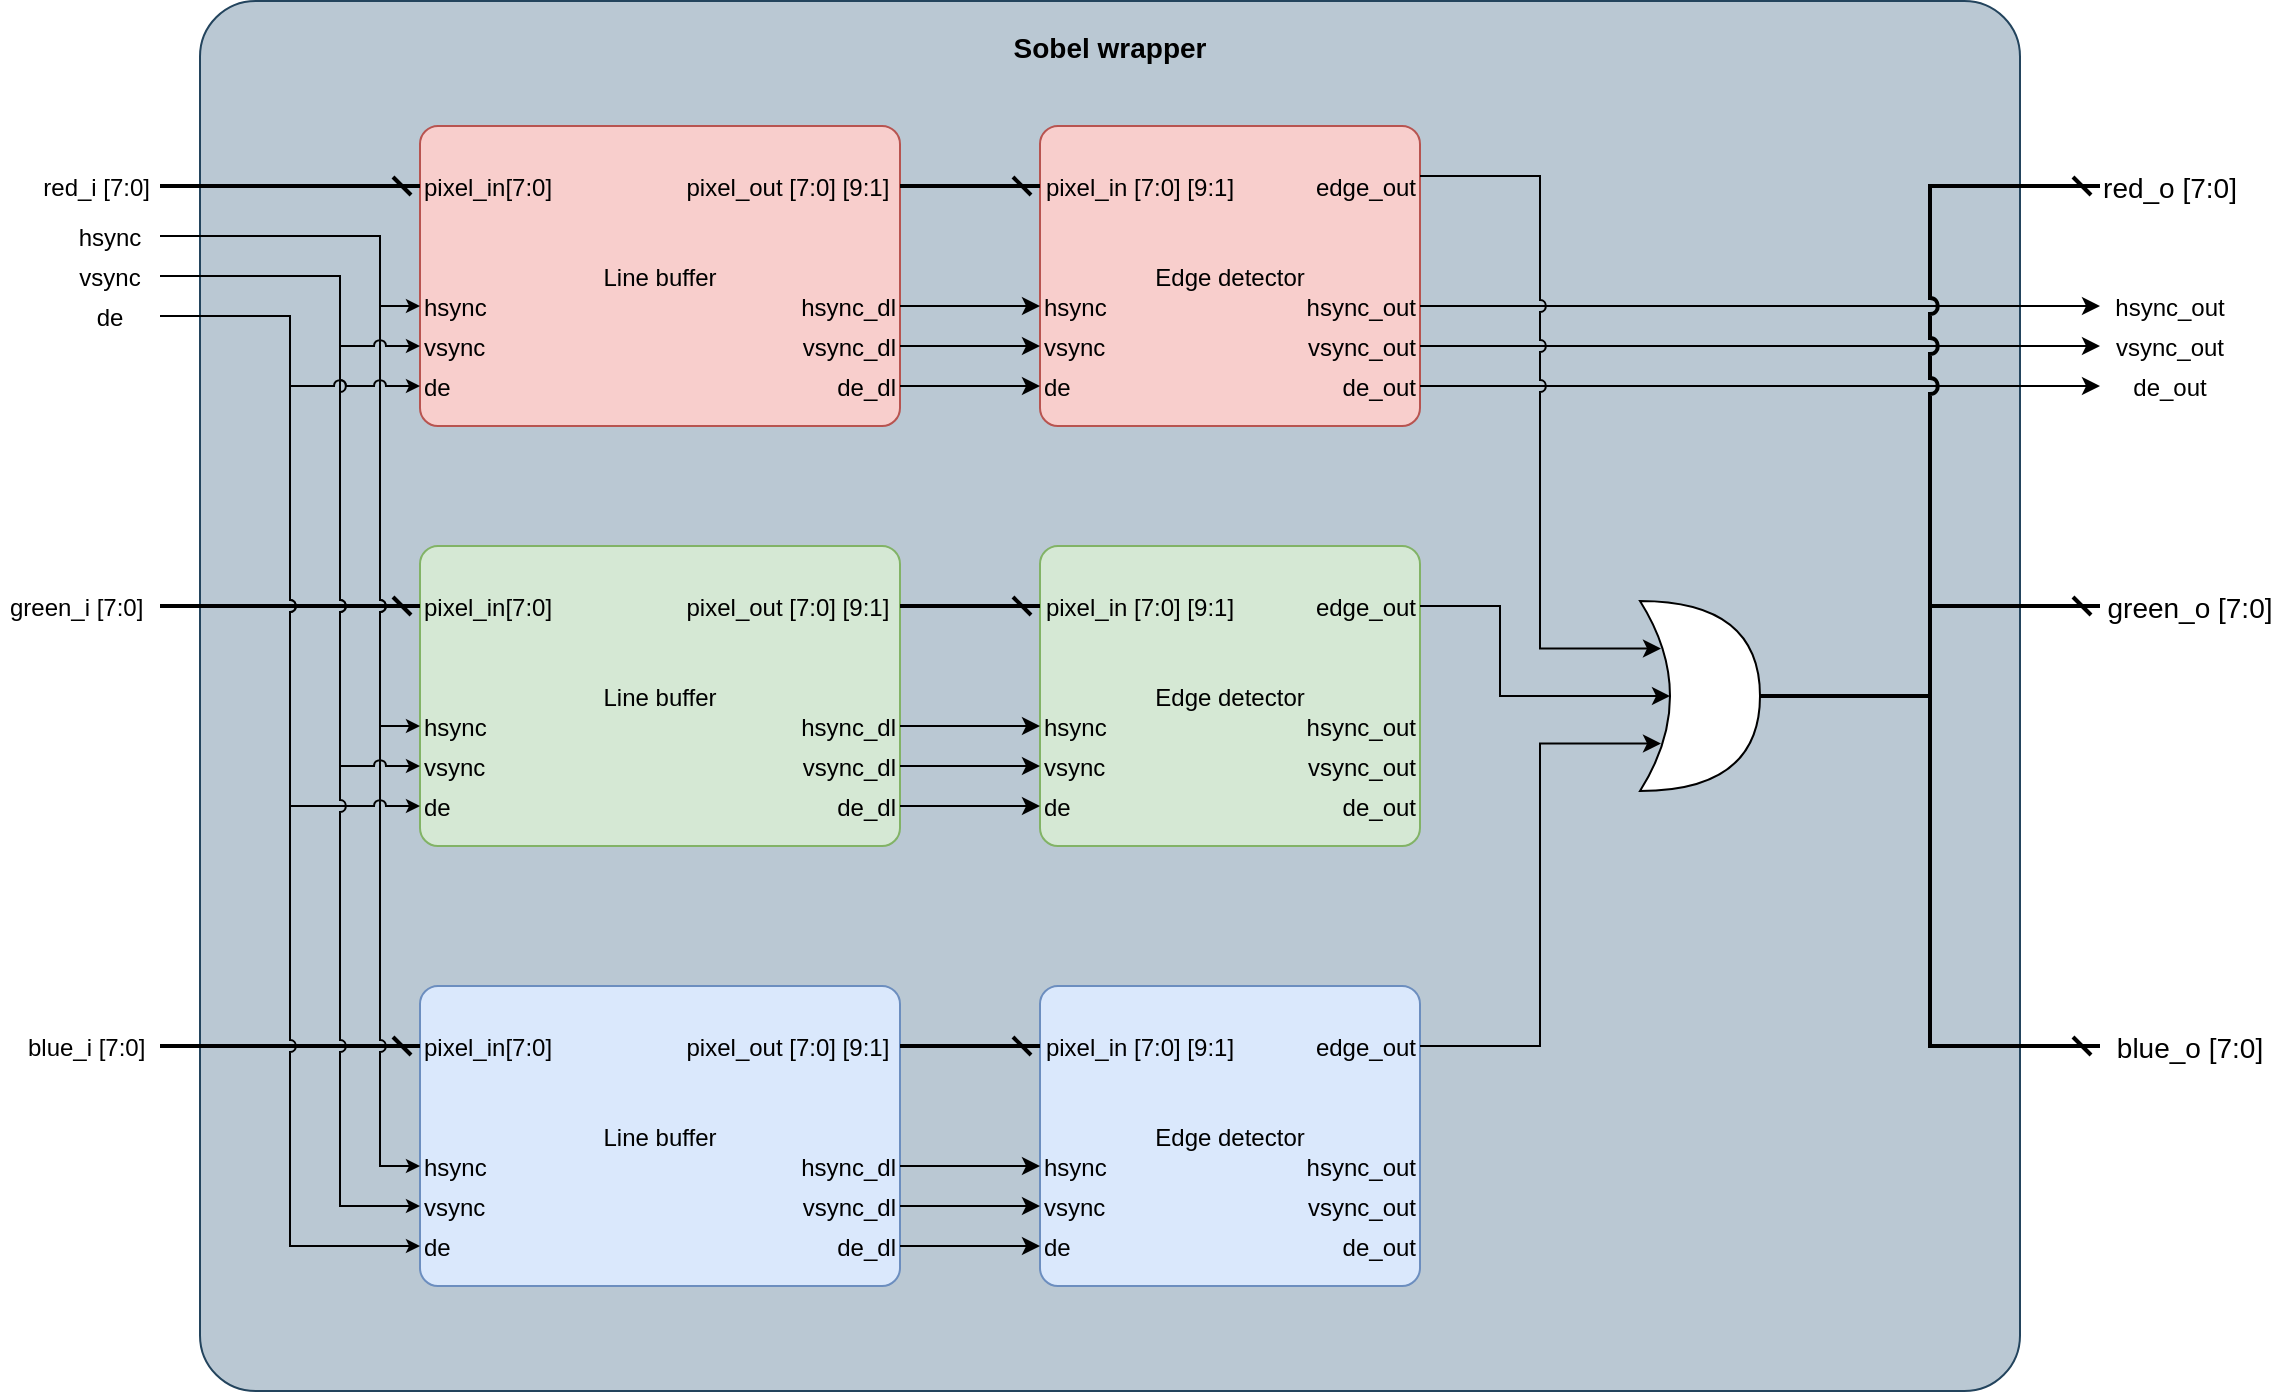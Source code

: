 <mxfile version="15.2.7" type="device"><diagram id="_Rne__KZdIuMvL5Q3UfL" name="1 oldal"><mxGraphModel dx="1024" dy="1411" grid="1" gridSize="10" guides="1" tooltips="1" connect="1" arrows="1" fold="1" page="1" pageScale="1" pageWidth="1169" pageHeight="827" math="0" shadow="0"><root><mxCell id="0"/><mxCell id="1" parent="0"/><mxCell id="OKUsr3Uv_clYctCuPzxg-1" value="" style="rounded=1;arcSize=4;fillColor=#bac8d3;strokeColor=#23445d;" parent="1" vertex="1"><mxGeometry x="110" y="-32.5" width="910" height="695" as="geometry"/></mxCell><mxCell id="OKUsr3Uv_clYctCuPzxg-4" value="Line buffer" style="rounded=1;arcSize=6;fillColor=#f8cecc;strokeColor=#b85450;" parent="1" vertex="1"><mxGeometry x="220" y="30" width="240" height="150" as="geometry"/></mxCell><mxCell id="OKUsr3Uv_clYctCuPzxg-7" value="Edge detector" style="rounded=1;fillColor=#f8cecc;strokeColor=#b85450;arcSize=6;" parent="1" vertex="1"><mxGeometry x="530" y="30" width="190" height="150" as="geometry"/></mxCell><mxCell id="OKUsr3Uv_clYctCuPzxg-8" value="pixel_in[7:0]" style="text;strokeColor=none;fillColor=none;align=left;verticalAlign=middle;rounded=0;" parent="1" vertex="1"><mxGeometry x="220" y="50" width="80" height="20" as="geometry"/></mxCell><mxCell id="OKUsr3Uv_clYctCuPzxg-9" value="hsync" style="text;strokeColor=none;fillColor=none;align=left;verticalAlign=middle;rounded=0;" parent="1" vertex="1"><mxGeometry x="220" y="110" width="50" height="20" as="geometry"/></mxCell><mxCell id="OKUsr3Uv_clYctCuPzxg-11" value="vsync" style="text;strokeColor=none;fillColor=none;align=left;verticalAlign=middle;rounded=0;" parent="1" vertex="1"><mxGeometry x="220" y="130" width="50" height="20" as="geometry"/></mxCell><mxCell id="OKUsr3Uv_clYctCuPzxg-12" value="de" style="text;strokeColor=none;fillColor=none;align=left;verticalAlign=middle;rounded=0;" parent="1" vertex="1"><mxGeometry x="220" y="150" width="50" height="20" as="geometry"/></mxCell><mxCell id="qV2C2moZBQYw0yOgKEbY-9" value="" style="edgeStyle=orthogonalEdgeStyle;rounded=0;orthogonalLoop=1;jettySize=auto;exitX=1;exitY=0.5;exitDx=0;exitDy=0;entryX=0;entryY=0.5;entryDx=0;entryDy=0;fontSize=12;endArrow=dash;endFill=0;strokeWidth=2;" parent="1" source="OKUsr3Uv_clYctCuPzxg-13" target="OKUsr3Uv_clYctCuPzxg-14" edge="1"><mxGeometry relative="1" as="geometry"/></mxCell><mxCell id="OKUsr3Uv_clYctCuPzxg-13" value="pixel_out [7:0] [9:1] " style="text;strokeColor=none;fillColor=none;align=right;verticalAlign=middle;rounded=0;" parent="1" vertex="1"><mxGeometry x="350" y="45" width="110" height="30" as="geometry"/></mxCell><mxCell id="OKUsr3Uv_clYctCuPzxg-14" value="pixel_in [7:0] [9:1]" style="text;strokeColor=none;fillColor=none;align=center;verticalAlign=middle;rounded=0;" parent="1" vertex="1"><mxGeometry x="530" y="50" width="100" height="20" as="geometry"/></mxCell><mxCell id="p3UYzjqIF6Irvwsobhgm-1" style="edgeStyle=orthogonalEdgeStyle;rounded=0;jumpStyle=arc;orthogonalLoop=1;jettySize=auto;html=0;exitX=1;exitY=0.5;exitDx=0;exitDy=0;entryX=0;entryY=0.5;entryDx=0;entryDy=0;fontSize=14;endArrow=classic;endFill=1;endSize=6;strokeWidth=1;" edge="1" parent="1" source="OKUsr3Uv_clYctCuPzxg-15" target="OKUsr3Uv_clYctCuPzxg-18"><mxGeometry relative="1" as="geometry"/></mxCell><mxCell id="OKUsr3Uv_clYctCuPzxg-15" value="hsync_dl" style="text;strokeColor=none;fillColor=none;align=right;verticalAlign=middle;rounded=0;" parent="1" vertex="1"><mxGeometry x="410" y="110" width="50" height="20" as="geometry"/></mxCell><mxCell id="p3UYzjqIF6Irvwsobhgm-2" style="edgeStyle=orthogonalEdgeStyle;rounded=0;jumpStyle=arc;orthogonalLoop=1;jettySize=auto;html=0;exitX=1;exitY=0.5;exitDx=0;exitDy=0;entryX=0;entryY=0.5;entryDx=0;entryDy=0;fontSize=14;endArrow=classic;endFill=1;endSize=6;strokeWidth=1;" edge="1" parent="1" source="OKUsr3Uv_clYctCuPzxg-16" target="OKUsr3Uv_clYctCuPzxg-19"><mxGeometry relative="1" as="geometry"/></mxCell><mxCell id="OKUsr3Uv_clYctCuPzxg-16" value="vsync_dl" style="text;strokeColor=none;fillColor=none;align=right;verticalAlign=middle;rounded=0;" parent="1" vertex="1"><mxGeometry x="410" y="130" width="50" height="20" as="geometry"/></mxCell><mxCell id="p3UYzjqIF6Irvwsobhgm-3" style="edgeStyle=orthogonalEdgeStyle;rounded=0;jumpStyle=arc;orthogonalLoop=1;jettySize=auto;html=0;exitX=1;exitY=0.5;exitDx=0;exitDy=0;entryX=0;entryY=0.5;entryDx=0;entryDy=0;fontSize=14;endArrow=classic;endFill=1;endSize=6;strokeWidth=1;" edge="1" parent="1" source="OKUsr3Uv_clYctCuPzxg-17" target="OKUsr3Uv_clYctCuPzxg-20"><mxGeometry relative="1" as="geometry"/></mxCell><mxCell id="OKUsr3Uv_clYctCuPzxg-17" value="de_dl" style="text;strokeColor=none;fillColor=none;align=right;verticalAlign=middle;rounded=0;" parent="1" vertex="1"><mxGeometry x="410" y="150" width="50" height="20" as="geometry"/></mxCell><mxCell id="OKUsr3Uv_clYctCuPzxg-18" value="hsync" style="text;strokeColor=none;fillColor=none;align=left;verticalAlign=middle;rounded=0;" parent="1" vertex="1"><mxGeometry x="530" y="110" width="50" height="20" as="geometry"/></mxCell><mxCell id="OKUsr3Uv_clYctCuPzxg-19" value="vsync" style="text;strokeColor=none;fillColor=none;align=left;verticalAlign=middle;rounded=0;" parent="1" vertex="1"><mxGeometry x="530" y="130" width="50" height="20" as="geometry"/></mxCell><mxCell id="OKUsr3Uv_clYctCuPzxg-20" value="de" style="text;strokeColor=none;fillColor=none;align=left;verticalAlign=middle;rounded=0;" parent="1" vertex="1"><mxGeometry x="530" y="150" width="50" height="20" as="geometry"/></mxCell><mxCell id="qV2C2moZBQYw0yOgKEbY-32" value="" style="edgeStyle=orthogonalEdgeStyle;rounded=0;jumpStyle=arc;orthogonalLoop=1;jettySize=auto;exitX=1;exitY=0.5;exitDx=0;exitDy=0;entryX=0;entryY=0.5;entryDx=0;entryDy=0;fontSize=14;endArrow=classic;endFill=1;endSize=6;strokeWidth=1;" parent="1" source="OKUsr3Uv_clYctCuPzxg-21" target="qV2C2moZBQYw0yOgKEbY-28" edge="1"><mxGeometry relative="1" as="geometry"/></mxCell><mxCell id="OKUsr3Uv_clYctCuPzxg-21" value="hsync_out" style="text;strokeColor=none;fillColor=none;align=right;verticalAlign=middle;rounded=0;" parent="1" vertex="1"><mxGeometry x="660" y="110" width="60" height="20" as="geometry"/></mxCell><mxCell id="qV2C2moZBQYw0yOgKEbY-33" value="" style="edgeStyle=orthogonalEdgeStyle;rounded=0;jumpStyle=arc;orthogonalLoop=1;jettySize=auto;exitX=1;exitY=0.5;exitDx=0;exitDy=0;entryX=0;entryY=0.5;entryDx=0;entryDy=0;fontSize=14;endArrow=classic;endFill=1;endSize=6;strokeWidth=1;" parent="1" source="OKUsr3Uv_clYctCuPzxg-22" target="qV2C2moZBQYw0yOgKEbY-29" edge="1"><mxGeometry relative="1" as="geometry"/></mxCell><mxCell id="OKUsr3Uv_clYctCuPzxg-22" value="vsync_out" style="text;strokeColor=none;fillColor=none;align=right;verticalAlign=middle;rounded=0;" parent="1" vertex="1"><mxGeometry x="660" y="130" width="60" height="20" as="geometry"/></mxCell><mxCell id="qV2C2moZBQYw0yOgKEbY-34" value="" style="edgeStyle=orthogonalEdgeStyle;rounded=0;jumpStyle=arc;orthogonalLoop=1;jettySize=auto;exitX=1;exitY=0.5;exitDx=0;exitDy=0;entryX=0;entryY=0.5;entryDx=0;entryDy=0;fontSize=14;endArrow=classic;endFill=1;endSize=6;strokeWidth=1;" parent="1" source="OKUsr3Uv_clYctCuPzxg-23" target="qV2C2moZBQYw0yOgKEbY-30" edge="1"><mxGeometry relative="1" as="geometry"/></mxCell><mxCell id="OKUsr3Uv_clYctCuPzxg-23" value="de_out" style="text;strokeColor=none;fillColor=none;align=right;verticalAlign=middle;rounded=0;" parent="1" vertex="1"><mxGeometry x="660" y="150" width="60" height="20" as="geometry"/></mxCell><mxCell id="qV2C2moZBQYw0yOgKEbY-21" value="" style="edgeStyle=orthogonalEdgeStyle;rounded=0;jumpStyle=arc;orthogonalLoop=1;jettySize=auto;exitX=1;exitY=0.25;exitDx=0;exitDy=0;entryX=0.175;entryY=0.25;entryDx=0;entryDy=0;entryPerimeter=0;fontSize=12;endArrow=classic;endFill=1;endSize=6;strokeWidth=1;" parent="1" source="OKUsr3Uv_clYctCuPzxg-24" target="qV2C2moZBQYw0yOgKEbY-20" edge="1"><mxGeometry relative="1" as="geometry"><Array as="points"><mxPoint x="780" y="55"/><mxPoint x="780" y="291"/></Array></mxGeometry></mxCell><mxCell id="OKUsr3Uv_clYctCuPzxg-24" value="edge_out" style="text;strokeColor=none;fillColor=none;align=right;verticalAlign=middle;rounded=0;" parent="1" vertex="1"><mxGeometry x="660" y="50" width="60" height="20" as="geometry"/></mxCell><mxCell id="OKUsr3Uv_clYctCuPzxg-25" value="Line buffer" style="rounded=1;arcSize=6;fillColor=#d5e8d4;strokeColor=#82b366;" parent="1" vertex="1"><mxGeometry x="220" y="240" width="240" height="150" as="geometry"/></mxCell><mxCell id="OKUsr3Uv_clYctCuPzxg-26" value="Edge detector" style="rounded=1;fillColor=#d5e8d4;strokeColor=#82b366;arcSize=6;" parent="1" vertex="1"><mxGeometry x="530" y="240" width="190" height="150" as="geometry"/></mxCell><mxCell id="OKUsr3Uv_clYctCuPzxg-27" value="pixel_in[7:0]" style="text;strokeColor=none;fillColor=none;align=left;verticalAlign=middle;rounded=0;" parent="1" vertex="1"><mxGeometry x="220" y="260" width="80" height="20" as="geometry"/></mxCell><mxCell id="OKUsr3Uv_clYctCuPzxg-28" value="hsync" style="text;strokeColor=none;fillColor=none;align=left;verticalAlign=middle;rounded=0;" parent="1" vertex="1"><mxGeometry x="220" y="320" width="50" height="20" as="geometry"/></mxCell><mxCell id="OKUsr3Uv_clYctCuPzxg-29" value="vsync" style="text;strokeColor=none;fillColor=none;align=left;verticalAlign=middle;rounded=0;" parent="1" vertex="1"><mxGeometry x="220" y="340" width="50" height="20" as="geometry"/></mxCell><mxCell id="OKUsr3Uv_clYctCuPzxg-30" value="de" style="text;strokeColor=none;fillColor=none;align=left;verticalAlign=middle;rounded=0;" parent="1" vertex="1"><mxGeometry x="220" y="360" width="50" height="20" as="geometry"/></mxCell><mxCell id="qV2C2moZBQYw0yOgKEbY-8" value="" style="edgeStyle=orthogonalEdgeStyle;rounded=0;orthogonalLoop=1;jettySize=auto;exitX=1;exitY=0.5;exitDx=0;exitDy=0;entryX=0;entryY=0.5;entryDx=0;entryDy=0;fontSize=12;endArrow=dash;endFill=0;strokeWidth=2;" parent="1" source="OKUsr3Uv_clYctCuPzxg-31" target="OKUsr3Uv_clYctCuPzxg-32" edge="1"><mxGeometry relative="1" as="geometry"/></mxCell><mxCell id="OKUsr3Uv_clYctCuPzxg-31" value="pixel_out [7:0] [9:1] " style="text;strokeColor=none;fillColor=none;align=right;verticalAlign=middle;rounded=0;" parent="1" vertex="1"><mxGeometry x="350" y="255" width="110" height="30" as="geometry"/></mxCell><mxCell id="OKUsr3Uv_clYctCuPzxg-32" value="pixel_in [7:0] [9:1]" style="text;strokeColor=none;fillColor=none;align=center;verticalAlign=middle;rounded=0;" parent="1" vertex="1"><mxGeometry x="530" y="260" width="100" height="20" as="geometry"/></mxCell><mxCell id="p3UYzjqIF6Irvwsobhgm-4" style="edgeStyle=orthogonalEdgeStyle;rounded=0;jumpStyle=arc;orthogonalLoop=1;jettySize=auto;html=0;exitX=1;exitY=0.5;exitDx=0;exitDy=0;entryX=0;entryY=0.5;entryDx=0;entryDy=0;fontSize=14;endArrow=classic;endFill=1;endSize=6;strokeWidth=1;" edge="1" parent="1" source="OKUsr3Uv_clYctCuPzxg-33" target="OKUsr3Uv_clYctCuPzxg-36"><mxGeometry relative="1" as="geometry"/></mxCell><mxCell id="OKUsr3Uv_clYctCuPzxg-33" value="hsync_dl" style="text;strokeColor=none;fillColor=none;align=right;verticalAlign=middle;rounded=0;" parent="1" vertex="1"><mxGeometry x="410" y="320" width="50" height="20" as="geometry"/></mxCell><mxCell id="p3UYzjqIF6Irvwsobhgm-5" style="edgeStyle=orthogonalEdgeStyle;rounded=0;jumpStyle=arc;orthogonalLoop=1;jettySize=auto;html=0;exitX=1;exitY=0.5;exitDx=0;exitDy=0;entryX=0;entryY=0.5;entryDx=0;entryDy=0;fontSize=14;endArrow=classic;endFill=1;endSize=6;strokeWidth=1;" edge="1" parent="1" source="OKUsr3Uv_clYctCuPzxg-34" target="OKUsr3Uv_clYctCuPzxg-37"><mxGeometry relative="1" as="geometry"/></mxCell><mxCell id="OKUsr3Uv_clYctCuPzxg-34" value="vsync_dl" style="text;strokeColor=none;fillColor=none;align=right;verticalAlign=middle;rounded=0;" parent="1" vertex="1"><mxGeometry x="410" y="340" width="50" height="20" as="geometry"/></mxCell><mxCell id="p3UYzjqIF6Irvwsobhgm-6" style="edgeStyle=orthogonalEdgeStyle;rounded=0;jumpStyle=arc;orthogonalLoop=1;jettySize=auto;html=0;exitX=1;exitY=0.5;exitDx=0;exitDy=0;entryX=0;entryY=0.5;entryDx=0;entryDy=0;fontSize=14;endArrow=classic;endFill=1;endSize=6;strokeWidth=1;" edge="1" parent="1" source="OKUsr3Uv_clYctCuPzxg-35" target="OKUsr3Uv_clYctCuPzxg-38"><mxGeometry relative="1" as="geometry"/></mxCell><mxCell id="OKUsr3Uv_clYctCuPzxg-35" value="de_dl" style="text;strokeColor=none;fillColor=none;align=right;verticalAlign=middle;rounded=0;" parent="1" vertex="1"><mxGeometry x="410" y="360" width="50" height="20" as="geometry"/></mxCell><mxCell id="OKUsr3Uv_clYctCuPzxg-36" value="hsync" style="text;strokeColor=none;fillColor=none;align=left;verticalAlign=middle;rounded=0;" parent="1" vertex="1"><mxGeometry x="530" y="320" width="50" height="20" as="geometry"/></mxCell><mxCell id="OKUsr3Uv_clYctCuPzxg-37" value="vsync" style="text;strokeColor=none;fillColor=none;align=left;verticalAlign=middle;rounded=0;" parent="1" vertex="1"><mxGeometry x="530" y="340" width="50" height="20" as="geometry"/></mxCell><mxCell id="OKUsr3Uv_clYctCuPzxg-38" value="de" style="text;strokeColor=none;fillColor=none;align=left;verticalAlign=middle;rounded=0;" parent="1" vertex="1"><mxGeometry x="530" y="360" width="50" height="20" as="geometry"/></mxCell><mxCell id="OKUsr3Uv_clYctCuPzxg-39" value="hsync_out" style="text;strokeColor=none;fillColor=none;align=right;verticalAlign=middle;rounded=0;" parent="1" vertex="1"><mxGeometry x="660" y="320" width="60" height="20" as="geometry"/></mxCell><mxCell id="OKUsr3Uv_clYctCuPzxg-40" value="vsync_out" style="text;strokeColor=none;fillColor=none;align=right;verticalAlign=middle;rounded=0;" parent="1" vertex="1"><mxGeometry x="660" y="340" width="60" height="20" as="geometry"/></mxCell><mxCell id="OKUsr3Uv_clYctCuPzxg-41" value="de_out" style="text;strokeColor=none;fillColor=none;align=right;verticalAlign=middle;rounded=0;" parent="1" vertex="1"><mxGeometry x="660" y="360" width="60" height="20" as="geometry"/></mxCell><mxCell id="qV2C2moZBQYw0yOgKEbY-22" value="" style="edgeStyle=orthogonalEdgeStyle;rounded=0;jumpStyle=arc;orthogonalLoop=1;jettySize=auto;exitX=1;exitY=0.5;exitDx=0;exitDy=0;entryX=0.25;entryY=0.5;entryDx=0;entryDy=0;entryPerimeter=0;fontSize=12;endArrow=classic;endFill=1;endSize=6;strokeWidth=1;" parent="1" source="OKUsr3Uv_clYctCuPzxg-42" target="qV2C2moZBQYw0yOgKEbY-20" edge="1"><mxGeometry relative="1" as="geometry"><Array as="points"><mxPoint x="760" y="270"/><mxPoint x="760" y="315"/></Array></mxGeometry></mxCell><mxCell id="OKUsr3Uv_clYctCuPzxg-42" value="edge_out" style="text;strokeColor=none;fillColor=none;align=right;verticalAlign=middle;rounded=0;" parent="1" vertex="1"><mxGeometry x="660" y="260" width="60" height="20" as="geometry"/></mxCell><mxCell id="OKUsr3Uv_clYctCuPzxg-43" value="Line buffer" style="rounded=1;arcSize=6;fillColor=#dae8fc;strokeColor=#6c8ebf;" parent="1" vertex="1"><mxGeometry x="220" y="460" width="240" height="150" as="geometry"/></mxCell><mxCell id="OKUsr3Uv_clYctCuPzxg-44" value="Edge detector" style="rounded=1;fillColor=#dae8fc;strokeColor=#6c8ebf;arcSize=6;" parent="1" vertex="1"><mxGeometry x="530" y="460" width="190" height="150" as="geometry"/></mxCell><mxCell id="OKUsr3Uv_clYctCuPzxg-45" value="pixel_in[7:0]" style="text;strokeColor=none;fillColor=none;align=left;verticalAlign=middle;rounded=0;" parent="1" vertex="1"><mxGeometry x="220" y="480" width="80" height="20" as="geometry"/></mxCell><mxCell id="OKUsr3Uv_clYctCuPzxg-46" value="hsync" style="text;strokeColor=none;fillColor=none;align=left;verticalAlign=middle;rounded=0;" parent="1" vertex="1"><mxGeometry x="220" y="540" width="50" height="20" as="geometry"/></mxCell><mxCell id="OKUsr3Uv_clYctCuPzxg-47" value="vsync" style="text;strokeColor=none;fillColor=none;align=left;verticalAlign=middle;rounded=0;" parent="1" vertex="1"><mxGeometry x="220" y="560" width="50" height="20" as="geometry"/></mxCell><mxCell id="OKUsr3Uv_clYctCuPzxg-48" value="de" style="text;strokeColor=none;fillColor=none;align=left;verticalAlign=middle;rounded=0;" parent="1" vertex="1"><mxGeometry x="220" y="580" width="50" height="20" as="geometry"/></mxCell><mxCell id="qV2C2moZBQYw0yOgKEbY-7" value="" style="edgeStyle=orthogonalEdgeStyle;rounded=0;orthogonalLoop=1;jettySize=auto;exitX=1;exitY=0.5;exitDx=0;exitDy=0;entryX=0;entryY=0.5;entryDx=0;entryDy=0;fontSize=12;endArrow=dash;endFill=0;strokeWidth=2;" parent="1" source="OKUsr3Uv_clYctCuPzxg-49" target="OKUsr3Uv_clYctCuPzxg-50" edge="1"><mxGeometry relative="1" as="geometry"/></mxCell><mxCell id="OKUsr3Uv_clYctCuPzxg-49" value="pixel_out [7:0] [9:1] " style="text;strokeColor=none;fillColor=none;align=right;verticalAlign=middle;rounded=0;" parent="1" vertex="1"><mxGeometry x="350" y="475" width="110" height="30" as="geometry"/></mxCell><mxCell id="OKUsr3Uv_clYctCuPzxg-50" value="pixel_in [7:0] [9:1]" style="text;strokeColor=none;fillColor=none;align=center;verticalAlign=middle;rounded=0;" parent="1" vertex="1"><mxGeometry x="530" y="480" width="100" height="20" as="geometry"/></mxCell><mxCell id="p3UYzjqIF6Irvwsobhgm-7" style="edgeStyle=orthogonalEdgeStyle;rounded=0;jumpStyle=arc;orthogonalLoop=1;jettySize=auto;html=0;exitX=1;exitY=0.5;exitDx=0;exitDy=0;entryX=0;entryY=0.5;entryDx=0;entryDy=0;fontSize=14;endArrow=classic;endFill=1;endSize=6;strokeWidth=1;" edge="1" parent="1" source="OKUsr3Uv_clYctCuPzxg-51" target="OKUsr3Uv_clYctCuPzxg-54"><mxGeometry relative="1" as="geometry"/></mxCell><mxCell id="OKUsr3Uv_clYctCuPzxg-51" value="hsync_dl" style="text;strokeColor=none;fillColor=none;align=right;verticalAlign=middle;rounded=0;" parent="1" vertex="1"><mxGeometry x="410" y="540" width="50" height="20" as="geometry"/></mxCell><mxCell id="p3UYzjqIF6Irvwsobhgm-8" style="edgeStyle=orthogonalEdgeStyle;rounded=0;jumpStyle=arc;orthogonalLoop=1;jettySize=auto;html=0;exitX=1;exitY=0.5;exitDx=0;exitDy=0;entryX=0;entryY=0.5;entryDx=0;entryDy=0;fontSize=14;endArrow=classic;endFill=1;endSize=6;strokeWidth=1;" edge="1" parent="1" source="OKUsr3Uv_clYctCuPzxg-52" target="OKUsr3Uv_clYctCuPzxg-55"><mxGeometry relative="1" as="geometry"/></mxCell><mxCell id="OKUsr3Uv_clYctCuPzxg-52" value="vsync_dl" style="text;strokeColor=none;fillColor=none;align=right;verticalAlign=middle;rounded=0;" parent="1" vertex="1"><mxGeometry x="410" y="560" width="50" height="20" as="geometry"/></mxCell><mxCell id="p3UYzjqIF6Irvwsobhgm-9" style="edgeStyle=orthogonalEdgeStyle;rounded=0;jumpStyle=arc;orthogonalLoop=1;jettySize=auto;html=0;exitX=1;exitY=0.5;exitDx=0;exitDy=0;entryX=0;entryY=0.5;entryDx=0;entryDy=0;fontSize=14;endArrow=classic;endFill=1;endSize=6;strokeWidth=1;" edge="1" parent="1" source="OKUsr3Uv_clYctCuPzxg-53" target="OKUsr3Uv_clYctCuPzxg-56"><mxGeometry relative="1" as="geometry"/></mxCell><mxCell id="OKUsr3Uv_clYctCuPzxg-53" value="de_dl" style="text;strokeColor=none;fillColor=none;align=right;verticalAlign=middle;rounded=0;" parent="1" vertex="1"><mxGeometry x="410" y="580" width="50" height="20" as="geometry"/></mxCell><mxCell id="OKUsr3Uv_clYctCuPzxg-54" value="hsync" style="text;strokeColor=none;fillColor=none;align=left;verticalAlign=middle;rounded=0;" parent="1" vertex="1"><mxGeometry x="530" y="540" width="50" height="20" as="geometry"/></mxCell><mxCell id="OKUsr3Uv_clYctCuPzxg-55" value="vsync" style="text;strokeColor=none;fillColor=none;align=left;verticalAlign=middle;rounded=0;" parent="1" vertex="1"><mxGeometry x="530" y="560" width="50" height="20" as="geometry"/></mxCell><mxCell id="OKUsr3Uv_clYctCuPzxg-56" value="de" style="text;strokeColor=none;fillColor=none;align=left;verticalAlign=middle;rounded=0;" parent="1" vertex="1"><mxGeometry x="530" y="580" width="50" height="20" as="geometry"/></mxCell><mxCell id="OKUsr3Uv_clYctCuPzxg-57" value="hsync_out" style="text;strokeColor=none;fillColor=none;align=right;verticalAlign=middle;rounded=0;" parent="1" vertex="1"><mxGeometry x="660" y="540" width="60" height="20" as="geometry"/></mxCell><mxCell id="OKUsr3Uv_clYctCuPzxg-58" value="vsync_out" style="text;strokeColor=none;fillColor=none;align=right;verticalAlign=middle;rounded=0;" parent="1" vertex="1"><mxGeometry x="660" y="560" width="60" height="20" as="geometry"/></mxCell><mxCell id="OKUsr3Uv_clYctCuPzxg-59" value="de_out" style="text;strokeColor=none;fillColor=none;align=right;verticalAlign=middle;rounded=0;" parent="1" vertex="1"><mxGeometry x="660" y="580" width="60" height="20" as="geometry"/></mxCell><mxCell id="qV2C2moZBQYw0yOgKEbY-23" value="" style="edgeStyle=orthogonalEdgeStyle;rounded=0;jumpStyle=arc;orthogonalLoop=1;jettySize=auto;exitX=1;exitY=0.5;exitDx=0;exitDy=0;entryX=0.175;entryY=0.75;entryDx=0;entryDy=0;entryPerimeter=0;fontSize=12;endArrow=classic;endFill=1;endSize=6;strokeWidth=1;" parent="1" source="OKUsr3Uv_clYctCuPzxg-60" target="qV2C2moZBQYw0yOgKEbY-20" edge="1"><mxGeometry relative="1" as="geometry"><Array as="points"><mxPoint x="780" y="490"/><mxPoint x="780" y="339"/></Array></mxGeometry></mxCell><mxCell id="OKUsr3Uv_clYctCuPzxg-60" value="edge_out" style="text;strokeColor=none;fillColor=none;align=right;verticalAlign=middle;rounded=0;" parent="1" vertex="1"><mxGeometry x="660" y="480" width="60" height="20" as="geometry"/></mxCell><mxCell id="qV2C2moZBQYw0yOgKEbY-4" value="" style="edgeStyle=orthogonalEdgeStyle;rounded=0;orthogonalLoop=1;jettySize=auto;exitX=1;exitY=0.5;exitDx=0;exitDy=0;entryX=0;entryY=0.5;entryDx=0;entryDy=0;fontSize=12;strokeWidth=2;endArrow=dash;endFill=0;" parent="1" source="OKUsr3Uv_clYctCuPzxg-61" target="OKUsr3Uv_clYctCuPzxg-8" edge="1"><mxGeometry relative="1" as="geometry"/></mxCell><mxCell id="OKUsr3Uv_clYctCuPzxg-61" value="red_i [7:0] " style="text;strokeColor=none;fillColor=none;align=center;verticalAlign=middle;rounded=0;" parent="1" vertex="1"><mxGeometry x="30" y="50" width="60" height="20" as="geometry"/></mxCell><mxCell id="qV2C2moZBQYw0yOgKEbY-5" value="" style="edgeStyle=orthogonalEdgeStyle;rounded=0;orthogonalLoop=1;jettySize=auto;exitX=1;exitY=0.5;exitDx=0;exitDy=0;entryX=0;entryY=0.5;entryDx=0;entryDy=0;fontSize=12;endArrow=dash;endFill=0;strokeWidth=2;" parent="1" source="OKUsr3Uv_clYctCuPzxg-62" target="OKUsr3Uv_clYctCuPzxg-27" edge="1"><mxGeometry relative="1" as="geometry"/></mxCell><mxCell id="OKUsr3Uv_clYctCuPzxg-62" value="green_i [7:0] " style="text;strokeColor=none;fillColor=none;align=center;verticalAlign=middle;rounded=0;" parent="1" vertex="1"><mxGeometry x="10" y="260" width="80" height="20" as="geometry"/></mxCell><mxCell id="qV2C2moZBQYw0yOgKEbY-6" value="" style="edgeStyle=orthogonalEdgeStyle;rounded=0;orthogonalLoop=1;jettySize=auto;exitX=1;exitY=0.5;exitDx=0;exitDy=0;entryX=0;entryY=0.5;entryDx=0;entryDy=0;fontSize=12;endArrow=dash;endFill=0;strokeWidth=2;" parent="1" source="OKUsr3Uv_clYctCuPzxg-63" target="OKUsr3Uv_clYctCuPzxg-45" edge="1"><mxGeometry relative="1" as="geometry"/></mxCell><mxCell id="OKUsr3Uv_clYctCuPzxg-63" value="blue_i [7:0] " style="text;strokeColor=none;fillColor=none;align=center;verticalAlign=middle;rounded=0;" parent="1" vertex="1"><mxGeometry x="20" y="480" width="70" height="20" as="geometry"/></mxCell><mxCell id="qV2C2moZBQYw0yOgKEbY-10" value="" style="edgeStyle=orthogonalEdgeStyle;rounded=0;orthogonalLoop=1;jettySize=auto;exitX=1;exitY=0.5;exitDx=0;exitDy=0;entryX=0;entryY=0.5;entryDx=0;entryDy=0;fontSize=12;endArrow=classic;endFill=1;strokeWidth=1;endSize=4;jumpStyle=arc;" parent="1" source="qV2C2moZBQYw0yOgKEbY-1" target="OKUsr3Uv_clYctCuPzxg-9" edge="1"><mxGeometry relative="1" as="geometry"><Array as="points"><mxPoint x="200" y="85"/><mxPoint x="200" y="120"/></Array></mxGeometry></mxCell><mxCell id="qV2C2moZBQYw0yOgKEbY-11" value="" style="edgeStyle=orthogonalEdgeStyle;rounded=0;orthogonalLoop=1;jettySize=auto;exitX=1;exitY=0.5;exitDx=0;exitDy=0;entryX=0;entryY=0.5;entryDx=0;entryDy=0;fontSize=12;endArrow=classic;endFill=1;endSize=4;strokeWidth=1;jumpStyle=arc;" parent="1" source="qV2C2moZBQYw0yOgKEbY-1" target="OKUsr3Uv_clYctCuPzxg-28" edge="1"><mxGeometry relative="1" as="geometry"><Array as="points"><mxPoint x="200" y="85"/><mxPoint x="200" y="330"/></Array></mxGeometry></mxCell><mxCell id="qV2C2moZBQYw0yOgKEbY-12" value="" style="edgeStyle=orthogonalEdgeStyle;rounded=0;orthogonalLoop=1;jettySize=auto;exitX=1;exitY=0.5;exitDx=0;exitDy=0;entryX=0;entryY=0.5;entryDx=0;entryDy=0;fontSize=12;endArrow=classic;endFill=1;endSize=4;strokeWidth=1;jumpStyle=arc;" parent="1" source="qV2C2moZBQYw0yOgKEbY-1" target="OKUsr3Uv_clYctCuPzxg-46" edge="1"><mxGeometry relative="1" as="geometry"><Array as="points"><mxPoint x="200" y="85"/><mxPoint x="200" y="550"/></Array></mxGeometry></mxCell><mxCell id="qV2C2moZBQYw0yOgKEbY-1" value="hsync" style="text;strokeColor=none;fillColor=none;align=center;verticalAlign=middle;rounded=0;fontSize=12;" parent="1" vertex="1"><mxGeometry x="40" y="75" width="50" height="20" as="geometry"/></mxCell><mxCell id="qV2C2moZBQYw0yOgKEbY-13" value="" style="edgeStyle=orthogonalEdgeStyle;rounded=0;jumpStyle=arc;orthogonalLoop=1;jettySize=auto;exitX=1;exitY=0.5;exitDx=0;exitDy=0;entryX=0;entryY=0.5;entryDx=0;entryDy=0;fontSize=12;endArrow=classic;endFill=1;endSize=4;strokeWidth=1;" parent="1" source="qV2C2moZBQYw0yOgKEbY-2" target="OKUsr3Uv_clYctCuPzxg-11" edge="1"><mxGeometry relative="1" as="geometry"><Array as="points"><mxPoint x="180" y="105"/><mxPoint x="180" y="140"/></Array></mxGeometry></mxCell><mxCell id="qV2C2moZBQYw0yOgKEbY-14" value="" style="edgeStyle=orthogonalEdgeStyle;rounded=0;jumpStyle=arc;orthogonalLoop=1;jettySize=auto;exitX=1;exitY=0.5;exitDx=0;exitDy=0;entryX=0;entryY=0.5;entryDx=0;entryDy=0;fontSize=12;endArrow=classic;endFill=1;endSize=4;strokeWidth=1;" parent="1" source="qV2C2moZBQYw0yOgKEbY-2" target="OKUsr3Uv_clYctCuPzxg-29" edge="1"><mxGeometry relative="1" as="geometry"><Array as="points"><mxPoint x="180" y="105"/><mxPoint x="180" y="350"/></Array></mxGeometry></mxCell><mxCell id="qV2C2moZBQYw0yOgKEbY-2" value="vsync" style="text;strokeColor=none;fillColor=none;align=center;verticalAlign=middle;rounded=0;fontSize=12;" parent="1" vertex="1"><mxGeometry x="40" y="95" width="50" height="20" as="geometry"/></mxCell><mxCell id="qV2C2moZBQYw0yOgKEbY-17" value="" style="edgeStyle=orthogonalEdgeStyle;rounded=0;jumpStyle=arc;orthogonalLoop=1;jettySize=auto;exitX=1;exitY=0.5;exitDx=0;exitDy=0;entryX=0;entryY=0.5;entryDx=0;entryDy=0;fontSize=12;endArrow=classic;endFill=1;endSize=4;strokeWidth=1;" parent="1" source="qV2C2moZBQYw0yOgKEbY-3" target="OKUsr3Uv_clYctCuPzxg-30" edge="1"><mxGeometry relative="1" as="geometry"/></mxCell><mxCell id="qV2C2moZBQYw0yOgKEbY-18" value="" style="edgeStyle=orthogonalEdgeStyle;rounded=0;jumpStyle=arc;orthogonalLoop=1;jettySize=auto;exitX=1;exitY=0.5;exitDx=0;exitDy=0;entryX=0;entryY=0.5;entryDx=0;entryDy=0;fontSize=12;endArrow=classic;endFill=1;endSize=4;strokeWidth=1;" parent="1" source="qV2C2moZBQYw0yOgKEbY-3" target="OKUsr3Uv_clYctCuPzxg-48" edge="1"><mxGeometry relative="1" as="geometry"/></mxCell><mxCell id="qV2C2moZBQYw0yOgKEbY-3" value="de" style="text;strokeColor=none;fillColor=none;align=center;verticalAlign=middle;rounded=0;fontSize=12;" parent="1" vertex="1"><mxGeometry x="40" y="115" width="50" height="20" as="geometry"/></mxCell><mxCell id="qV2C2moZBQYw0yOgKEbY-19" value="" style="edgeStyle=orthogonalEdgeStyle;rounded=0;jumpStyle=arc;orthogonalLoop=1;jettySize=auto;exitX=1;exitY=0.5;exitDx=0;exitDy=0;entryX=0;entryY=0.5;entryDx=0;entryDy=0;fontSize=12;endArrow=classic;endFill=1;endSize=4;strokeWidth=1;" parent="1" source="qV2C2moZBQYw0yOgKEbY-3" target="OKUsr3Uv_clYctCuPzxg-12" edge="1"><mxGeometry relative="1" as="geometry"/></mxCell><mxCell id="qV2C2moZBQYw0yOgKEbY-35" value="" style="edgeStyle=orthogonalEdgeStyle;rounded=0;jumpStyle=arc;orthogonalLoop=1;jettySize=auto;exitX=1;exitY=0.5;exitDx=0;exitDy=0;exitPerimeter=0;entryX=0;entryY=0.5;entryDx=0;entryDy=0;fontSize=14;endArrow=dash;endFill=0;endSize=6;strokeWidth=2;" parent="1" source="qV2C2moZBQYw0yOgKEbY-20" target="qV2C2moZBQYw0yOgKEbY-25" edge="1"><mxGeometry relative="1" as="geometry"/></mxCell><mxCell id="qV2C2moZBQYw0yOgKEbY-36" value="" style="edgeStyle=orthogonalEdgeStyle;rounded=0;jumpStyle=arc;orthogonalLoop=1;jettySize=auto;exitX=1;exitY=0.5;exitDx=0;exitDy=0;exitPerimeter=0;entryX=0;entryY=0.5;entryDx=0;entryDy=0;fontSize=14;endArrow=dash;endFill=0;endSize=6;strokeWidth=2;" parent="1" source="qV2C2moZBQYw0yOgKEbY-20" target="qV2C2moZBQYw0yOgKEbY-26" edge="1"><mxGeometry relative="1" as="geometry"/></mxCell><mxCell id="qV2C2moZBQYw0yOgKEbY-37" value="" style="edgeStyle=orthogonalEdgeStyle;rounded=0;jumpStyle=arc;orthogonalLoop=1;jettySize=auto;exitX=1;exitY=0.5;exitDx=0;exitDy=0;exitPerimeter=0;entryX=0;entryY=0.5;entryDx=0;entryDy=0;fontSize=14;endArrow=dash;endFill=0;endSize=6;strokeWidth=2;" parent="1" source="qV2C2moZBQYw0yOgKEbY-20" target="qV2C2moZBQYw0yOgKEbY-27" edge="1"><mxGeometry relative="1" as="geometry"/></mxCell><mxCell id="qV2C2moZBQYw0yOgKEbY-20" value="" style="shape=xor;fontSize=12;align=right;" parent="1" vertex="1"><mxGeometry x="830" y="267.5" width="60" height="95" as="geometry"/></mxCell><mxCell id="qV2C2moZBQYw0yOgKEbY-24" value="Sobel wrapper" style="text;strokeColor=none;fillColor=none;align=center;verticalAlign=middle;rounded=0;fontSize=14;fontStyle=1" parent="1" vertex="1"><mxGeometry x="507.5" y="-20" width="115" height="20" as="geometry"/></mxCell><mxCell id="qV2C2moZBQYw0yOgKEbY-25" value="red_o [7:0]" style="text;strokeColor=none;fillColor=none;align=center;verticalAlign=middle;rounded=0;fontSize=14;" parent="1" vertex="1"><mxGeometry x="1060" y="50" width="70" height="20" as="geometry"/></mxCell><mxCell id="qV2C2moZBQYw0yOgKEbY-26" value="green_o [7:0]" style="text;strokeColor=none;fillColor=none;align=center;verticalAlign=middle;rounded=0;fontSize=14;" parent="1" vertex="1"><mxGeometry x="1060" y="260" width="90" height="20" as="geometry"/></mxCell><mxCell id="qV2C2moZBQYw0yOgKEbY-27" value="blue_o [7:0]" style="text;strokeColor=none;fillColor=none;align=center;verticalAlign=middle;rounded=0;fontSize=14;" parent="1" vertex="1"><mxGeometry x="1060" y="480" width="90" height="20" as="geometry"/></mxCell><mxCell id="qV2C2moZBQYw0yOgKEbY-28" value="hsync_out" style="text;strokeColor=none;fillColor=none;align=center;verticalAlign=middle;rounded=0;fontSize=12;" parent="1" vertex="1"><mxGeometry x="1060" y="110" width="70" height="20" as="geometry"/></mxCell><mxCell id="qV2C2moZBQYw0yOgKEbY-29" value="vsync_out" style="text;strokeColor=none;fillColor=none;align=center;verticalAlign=middle;rounded=0;fontSize=12;" parent="1" vertex="1"><mxGeometry x="1060" y="130" width="70" height="20" as="geometry"/></mxCell><mxCell id="qV2C2moZBQYw0yOgKEbY-30" value="de_out" style="text;strokeColor=none;fillColor=none;align=center;verticalAlign=middle;rounded=0;fontSize=12;" parent="1" vertex="1"><mxGeometry x="1060" y="150" width="70" height="20" as="geometry"/></mxCell><mxCell id="qV2C2moZBQYw0yOgKEbY-15" value="" style="edgeStyle=orthogonalEdgeStyle;rounded=0;jumpStyle=arc;orthogonalLoop=1;jettySize=auto;exitX=1;exitY=0.5;exitDx=0;exitDy=0;entryX=0;entryY=0.5;entryDx=0;entryDy=0;fontSize=12;endArrow=classic;endFill=1;endSize=4;strokeWidth=1;" parent="1" source="qV2C2moZBQYw0yOgKEbY-2" target="OKUsr3Uv_clYctCuPzxg-47" edge="1"><mxGeometry relative="1" as="geometry"><Array as="points"><mxPoint x="180" y="105"/><mxPoint x="180" y="570"/></Array></mxGeometry></mxCell></root></mxGraphModel></diagram></mxfile>